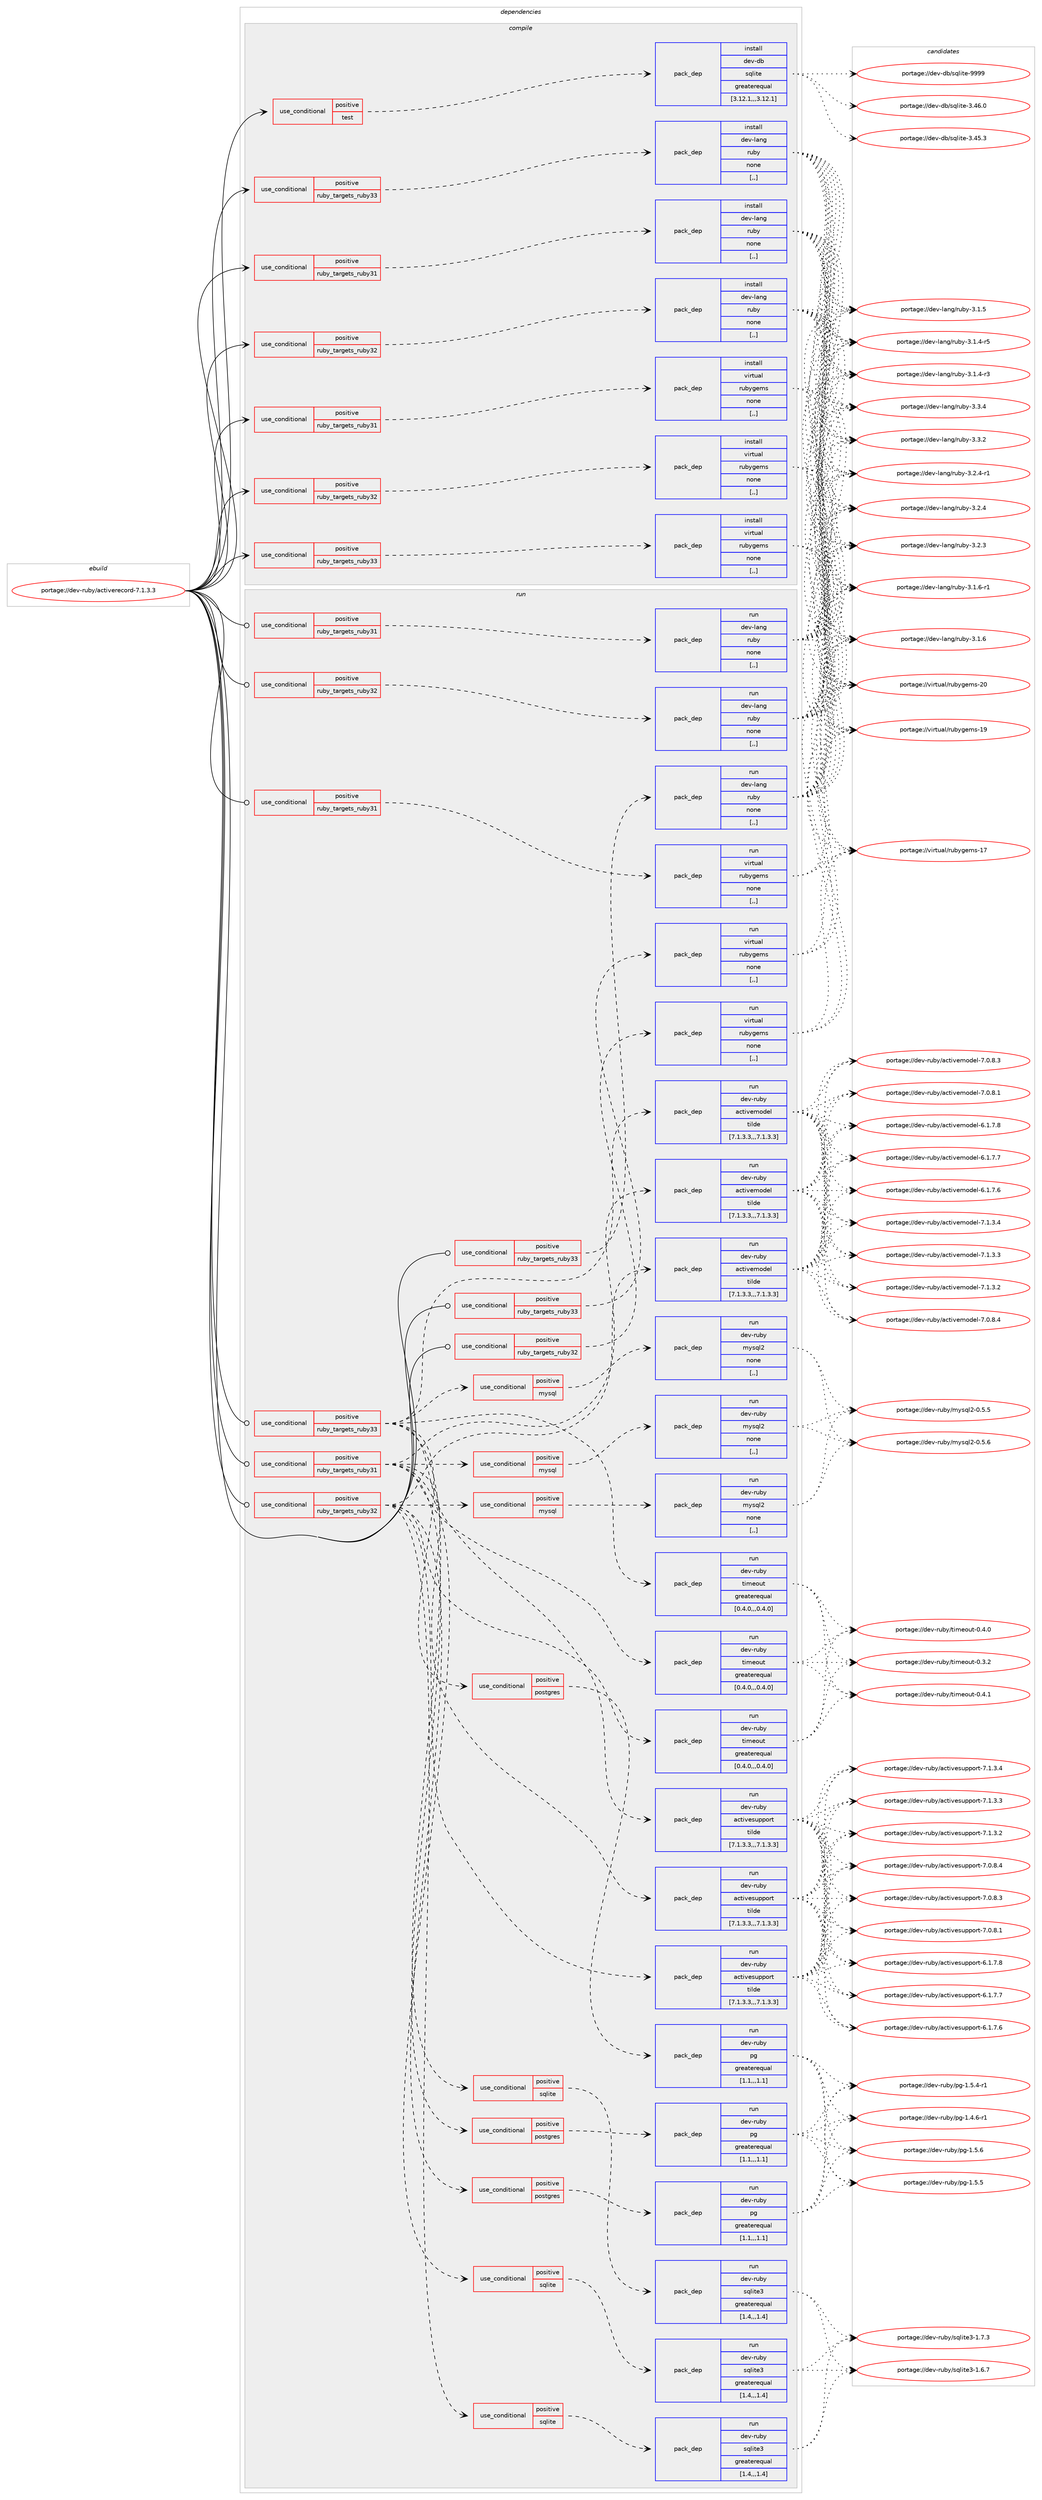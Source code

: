 digraph prolog {

# *************
# Graph options
# *************

newrank=true;
concentrate=true;
compound=true;
graph [rankdir=LR,fontname=Helvetica,fontsize=10,ranksep=1.5];#, ranksep=2.5, nodesep=0.2];
edge  [arrowhead=vee];
node  [fontname=Helvetica,fontsize=10];

# **********
# The ebuild
# **********

subgraph cluster_leftcol {
color=gray;
label=<<i>ebuild</i>>;
id [label="portage://dev-ruby/activerecord-7.1.3.3", color=red, width=4, href="../dev-ruby/activerecord-7.1.3.3.svg"];
}

# ****************
# The dependencies
# ****************

subgraph cluster_midcol {
color=gray;
label=<<i>dependencies</i>>;
subgraph cluster_compile {
fillcolor="#eeeeee";
style=filled;
label=<<i>compile</i>>;
subgraph cond43580 {
dependency174463 [label=<<TABLE BORDER="0" CELLBORDER="1" CELLSPACING="0" CELLPADDING="4"><TR><TD ROWSPAN="3" CELLPADDING="10">use_conditional</TD></TR><TR><TD>positive</TD></TR><TR><TD>ruby_targets_ruby31</TD></TR></TABLE>>, shape=none, color=red];
subgraph pack129602 {
dependency174464 [label=<<TABLE BORDER="0" CELLBORDER="1" CELLSPACING="0" CELLPADDING="4" WIDTH="220"><TR><TD ROWSPAN="6" CELLPADDING="30">pack_dep</TD></TR><TR><TD WIDTH="110">install</TD></TR><TR><TD>dev-lang</TD></TR><TR><TD>ruby</TD></TR><TR><TD>none</TD></TR><TR><TD>[,,]</TD></TR></TABLE>>, shape=none, color=blue];
}
dependency174463:e -> dependency174464:w [weight=20,style="dashed",arrowhead="vee"];
}
id:e -> dependency174463:w [weight=20,style="solid",arrowhead="vee"];
subgraph cond43581 {
dependency174465 [label=<<TABLE BORDER="0" CELLBORDER="1" CELLSPACING="0" CELLPADDING="4"><TR><TD ROWSPAN="3" CELLPADDING="10">use_conditional</TD></TR><TR><TD>positive</TD></TR><TR><TD>ruby_targets_ruby31</TD></TR></TABLE>>, shape=none, color=red];
subgraph pack129603 {
dependency174466 [label=<<TABLE BORDER="0" CELLBORDER="1" CELLSPACING="0" CELLPADDING="4" WIDTH="220"><TR><TD ROWSPAN="6" CELLPADDING="30">pack_dep</TD></TR><TR><TD WIDTH="110">install</TD></TR><TR><TD>virtual</TD></TR><TR><TD>rubygems</TD></TR><TR><TD>none</TD></TR><TR><TD>[,,]</TD></TR></TABLE>>, shape=none, color=blue];
}
dependency174465:e -> dependency174466:w [weight=20,style="dashed",arrowhead="vee"];
}
id:e -> dependency174465:w [weight=20,style="solid",arrowhead="vee"];
subgraph cond43582 {
dependency174467 [label=<<TABLE BORDER="0" CELLBORDER="1" CELLSPACING="0" CELLPADDING="4"><TR><TD ROWSPAN="3" CELLPADDING="10">use_conditional</TD></TR><TR><TD>positive</TD></TR><TR><TD>ruby_targets_ruby32</TD></TR></TABLE>>, shape=none, color=red];
subgraph pack129604 {
dependency174468 [label=<<TABLE BORDER="0" CELLBORDER="1" CELLSPACING="0" CELLPADDING="4" WIDTH="220"><TR><TD ROWSPAN="6" CELLPADDING="30">pack_dep</TD></TR><TR><TD WIDTH="110">install</TD></TR><TR><TD>dev-lang</TD></TR><TR><TD>ruby</TD></TR><TR><TD>none</TD></TR><TR><TD>[,,]</TD></TR></TABLE>>, shape=none, color=blue];
}
dependency174467:e -> dependency174468:w [weight=20,style="dashed",arrowhead="vee"];
}
id:e -> dependency174467:w [weight=20,style="solid",arrowhead="vee"];
subgraph cond43583 {
dependency174469 [label=<<TABLE BORDER="0" CELLBORDER="1" CELLSPACING="0" CELLPADDING="4"><TR><TD ROWSPAN="3" CELLPADDING="10">use_conditional</TD></TR><TR><TD>positive</TD></TR><TR><TD>ruby_targets_ruby32</TD></TR></TABLE>>, shape=none, color=red];
subgraph pack129605 {
dependency174470 [label=<<TABLE BORDER="0" CELLBORDER="1" CELLSPACING="0" CELLPADDING="4" WIDTH="220"><TR><TD ROWSPAN="6" CELLPADDING="30">pack_dep</TD></TR><TR><TD WIDTH="110">install</TD></TR><TR><TD>virtual</TD></TR><TR><TD>rubygems</TD></TR><TR><TD>none</TD></TR><TR><TD>[,,]</TD></TR></TABLE>>, shape=none, color=blue];
}
dependency174469:e -> dependency174470:w [weight=20,style="dashed",arrowhead="vee"];
}
id:e -> dependency174469:w [weight=20,style="solid",arrowhead="vee"];
subgraph cond43584 {
dependency174471 [label=<<TABLE BORDER="0" CELLBORDER="1" CELLSPACING="0" CELLPADDING="4"><TR><TD ROWSPAN="3" CELLPADDING="10">use_conditional</TD></TR><TR><TD>positive</TD></TR><TR><TD>ruby_targets_ruby33</TD></TR></TABLE>>, shape=none, color=red];
subgraph pack129606 {
dependency174472 [label=<<TABLE BORDER="0" CELLBORDER="1" CELLSPACING="0" CELLPADDING="4" WIDTH="220"><TR><TD ROWSPAN="6" CELLPADDING="30">pack_dep</TD></TR><TR><TD WIDTH="110">install</TD></TR><TR><TD>dev-lang</TD></TR><TR><TD>ruby</TD></TR><TR><TD>none</TD></TR><TR><TD>[,,]</TD></TR></TABLE>>, shape=none, color=blue];
}
dependency174471:e -> dependency174472:w [weight=20,style="dashed",arrowhead="vee"];
}
id:e -> dependency174471:w [weight=20,style="solid",arrowhead="vee"];
subgraph cond43585 {
dependency174473 [label=<<TABLE BORDER="0" CELLBORDER="1" CELLSPACING="0" CELLPADDING="4"><TR><TD ROWSPAN="3" CELLPADDING="10">use_conditional</TD></TR><TR><TD>positive</TD></TR><TR><TD>ruby_targets_ruby33</TD></TR></TABLE>>, shape=none, color=red];
subgraph pack129607 {
dependency174474 [label=<<TABLE BORDER="0" CELLBORDER="1" CELLSPACING="0" CELLPADDING="4" WIDTH="220"><TR><TD ROWSPAN="6" CELLPADDING="30">pack_dep</TD></TR><TR><TD WIDTH="110">install</TD></TR><TR><TD>virtual</TD></TR><TR><TD>rubygems</TD></TR><TR><TD>none</TD></TR><TR><TD>[,,]</TD></TR></TABLE>>, shape=none, color=blue];
}
dependency174473:e -> dependency174474:w [weight=20,style="dashed",arrowhead="vee"];
}
id:e -> dependency174473:w [weight=20,style="solid",arrowhead="vee"];
subgraph cond43586 {
dependency174475 [label=<<TABLE BORDER="0" CELLBORDER="1" CELLSPACING="0" CELLPADDING="4"><TR><TD ROWSPAN="3" CELLPADDING="10">use_conditional</TD></TR><TR><TD>positive</TD></TR><TR><TD>test</TD></TR></TABLE>>, shape=none, color=red];
subgraph pack129608 {
dependency174476 [label=<<TABLE BORDER="0" CELLBORDER="1" CELLSPACING="0" CELLPADDING="4" WIDTH="220"><TR><TD ROWSPAN="6" CELLPADDING="30">pack_dep</TD></TR><TR><TD WIDTH="110">install</TD></TR><TR><TD>dev-db</TD></TR><TR><TD>sqlite</TD></TR><TR><TD>greaterequal</TD></TR><TR><TD>[3.12.1,,,3.12.1]</TD></TR></TABLE>>, shape=none, color=blue];
}
dependency174475:e -> dependency174476:w [weight=20,style="dashed",arrowhead="vee"];
}
id:e -> dependency174475:w [weight=20,style="solid",arrowhead="vee"];
}
subgraph cluster_compileandrun {
fillcolor="#eeeeee";
style=filled;
label=<<i>compile and run</i>>;
}
subgraph cluster_run {
fillcolor="#eeeeee";
style=filled;
label=<<i>run</i>>;
subgraph cond43587 {
dependency174477 [label=<<TABLE BORDER="0" CELLBORDER="1" CELLSPACING="0" CELLPADDING="4"><TR><TD ROWSPAN="3" CELLPADDING="10">use_conditional</TD></TR><TR><TD>positive</TD></TR><TR><TD>ruby_targets_ruby31</TD></TR></TABLE>>, shape=none, color=red];
subgraph pack129609 {
dependency174478 [label=<<TABLE BORDER="0" CELLBORDER="1" CELLSPACING="0" CELLPADDING="4" WIDTH="220"><TR><TD ROWSPAN="6" CELLPADDING="30">pack_dep</TD></TR><TR><TD WIDTH="110">run</TD></TR><TR><TD>dev-lang</TD></TR><TR><TD>ruby</TD></TR><TR><TD>none</TD></TR><TR><TD>[,,]</TD></TR></TABLE>>, shape=none, color=blue];
}
dependency174477:e -> dependency174478:w [weight=20,style="dashed",arrowhead="vee"];
}
id:e -> dependency174477:w [weight=20,style="solid",arrowhead="odot"];
subgraph cond43588 {
dependency174479 [label=<<TABLE BORDER="0" CELLBORDER="1" CELLSPACING="0" CELLPADDING="4"><TR><TD ROWSPAN="3" CELLPADDING="10">use_conditional</TD></TR><TR><TD>positive</TD></TR><TR><TD>ruby_targets_ruby31</TD></TR></TABLE>>, shape=none, color=red];
subgraph pack129610 {
dependency174480 [label=<<TABLE BORDER="0" CELLBORDER="1" CELLSPACING="0" CELLPADDING="4" WIDTH="220"><TR><TD ROWSPAN="6" CELLPADDING="30">pack_dep</TD></TR><TR><TD WIDTH="110">run</TD></TR><TR><TD>dev-ruby</TD></TR><TR><TD>activesupport</TD></TR><TR><TD>tilde</TD></TR><TR><TD>[7.1.3.3,,,7.1.3.3]</TD></TR></TABLE>>, shape=none, color=blue];
}
dependency174479:e -> dependency174480:w [weight=20,style="dashed",arrowhead="vee"];
subgraph pack129611 {
dependency174481 [label=<<TABLE BORDER="0" CELLBORDER="1" CELLSPACING="0" CELLPADDING="4" WIDTH="220"><TR><TD ROWSPAN="6" CELLPADDING="30">pack_dep</TD></TR><TR><TD WIDTH="110">run</TD></TR><TR><TD>dev-ruby</TD></TR><TR><TD>activemodel</TD></TR><TR><TD>tilde</TD></TR><TR><TD>[7.1.3.3,,,7.1.3.3]</TD></TR></TABLE>>, shape=none, color=blue];
}
dependency174479:e -> dependency174481:w [weight=20,style="dashed",arrowhead="vee"];
subgraph pack129612 {
dependency174482 [label=<<TABLE BORDER="0" CELLBORDER="1" CELLSPACING="0" CELLPADDING="4" WIDTH="220"><TR><TD ROWSPAN="6" CELLPADDING="30">pack_dep</TD></TR><TR><TD WIDTH="110">run</TD></TR><TR><TD>dev-ruby</TD></TR><TR><TD>timeout</TD></TR><TR><TD>greaterequal</TD></TR><TR><TD>[0.4.0,,,0.4.0]</TD></TR></TABLE>>, shape=none, color=blue];
}
dependency174479:e -> dependency174482:w [weight=20,style="dashed",arrowhead="vee"];
subgraph cond43589 {
dependency174483 [label=<<TABLE BORDER="0" CELLBORDER="1" CELLSPACING="0" CELLPADDING="4"><TR><TD ROWSPAN="3" CELLPADDING="10">use_conditional</TD></TR><TR><TD>positive</TD></TR><TR><TD>sqlite</TD></TR></TABLE>>, shape=none, color=red];
subgraph pack129613 {
dependency174484 [label=<<TABLE BORDER="0" CELLBORDER="1" CELLSPACING="0" CELLPADDING="4" WIDTH="220"><TR><TD ROWSPAN="6" CELLPADDING="30">pack_dep</TD></TR><TR><TD WIDTH="110">run</TD></TR><TR><TD>dev-ruby</TD></TR><TR><TD>sqlite3</TD></TR><TR><TD>greaterequal</TD></TR><TR><TD>[1.4,,,1.4]</TD></TR></TABLE>>, shape=none, color=blue];
}
dependency174483:e -> dependency174484:w [weight=20,style="dashed",arrowhead="vee"];
}
dependency174479:e -> dependency174483:w [weight=20,style="dashed",arrowhead="vee"];
subgraph cond43590 {
dependency174485 [label=<<TABLE BORDER="0" CELLBORDER="1" CELLSPACING="0" CELLPADDING="4"><TR><TD ROWSPAN="3" CELLPADDING="10">use_conditional</TD></TR><TR><TD>positive</TD></TR><TR><TD>mysql</TD></TR></TABLE>>, shape=none, color=red];
subgraph pack129614 {
dependency174486 [label=<<TABLE BORDER="0" CELLBORDER="1" CELLSPACING="0" CELLPADDING="4" WIDTH="220"><TR><TD ROWSPAN="6" CELLPADDING="30">pack_dep</TD></TR><TR><TD WIDTH="110">run</TD></TR><TR><TD>dev-ruby</TD></TR><TR><TD>mysql2</TD></TR><TR><TD>none</TD></TR><TR><TD>[,,]</TD></TR></TABLE>>, shape=none, color=blue];
}
dependency174485:e -> dependency174486:w [weight=20,style="dashed",arrowhead="vee"];
}
dependency174479:e -> dependency174485:w [weight=20,style="dashed",arrowhead="vee"];
subgraph cond43591 {
dependency174487 [label=<<TABLE BORDER="0" CELLBORDER="1" CELLSPACING="0" CELLPADDING="4"><TR><TD ROWSPAN="3" CELLPADDING="10">use_conditional</TD></TR><TR><TD>positive</TD></TR><TR><TD>postgres</TD></TR></TABLE>>, shape=none, color=red];
subgraph pack129615 {
dependency174488 [label=<<TABLE BORDER="0" CELLBORDER="1" CELLSPACING="0" CELLPADDING="4" WIDTH="220"><TR><TD ROWSPAN="6" CELLPADDING="30">pack_dep</TD></TR><TR><TD WIDTH="110">run</TD></TR><TR><TD>dev-ruby</TD></TR><TR><TD>pg</TD></TR><TR><TD>greaterequal</TD></TR><TR><TD>[1.1,,,1.1]</TD></TR></TABLE>>, shape=none, color=blue];
}
dependency174487:e -> dependency174488:w [weight=20,style="dashed",arrowhead="vee"];
}
dependency174479:e -> dependency174487:w [weight=20,style="dashed",arrowhead="vee"];
}
id:e -> dependency174479:w [weight=20,style="solid",arrowhead="odot"];
subgraph cond43592 {
dependency174489 [label=<<TABLE BORDER="0" CELLBORDER="1" CELLSPACING="0" CELLPADDING="4"><TR><TD ROWSPAN="3" CELLPADDING="10">use_conditional</TD></TR><TR><TD>positive</TD></TR><TR><TD>ruby_targets_ruby31</TD></TR></TABLE>>, shape=none, color=red];
subgraph pack129616 {
dependency174490 [label=<<TABLE BORDER="0" CELLBORDER="1" CELLSPACING="0" CELLPADDING="4" WIDTH="220"><TR><TD ROWSPAN="6" CELLPADDING="30">pack_dep</TD></TR><TR><TD WIDTH="110">run</TD></TR><TR><TD>virtual</TD></TR><TR><TD>rubygems</TD></TR><TR><TD>none</TD></TR><TR><TD>[,,]</TD></TR></TABLE>>, shape=none, color=blue];
}
dependency174489:e -> dependency174490:w [weight=20,style="dashed",arrowhead="vee"];
}
id:e -> dependency174489:w [weight=20,style="solid",arrowhead="odot"];
subgraph cond43593 {
dependency174491 [label=<<TABLE BORDER="0" CELLBORDER="1" CELLSPACING="0" CELLPADDING="4"><TR><TD ROWSPAN="3" CELLPADDING="10">use_conditional</TD></TR><TR><TD>positive</TD></TR><TR><TD>ruby_targets_ruby32</TD></TR></TABLE>>, shape=none, color=red];
subgraph pack129617 {
dependency174492 [label=<<TABLE BORDER="0" CELLBORDER="1" CELLSPACING="0" CELLPADDING="4" WIDTH="220"><TR><TD ROWSPAN="6" CELLPADDING="30">pack_dep</TD></TR><TR><TD WIDTH="110">run</TD></TR><TR><TD>dev-lang</TD></TR><TR><TD>ruby</TD></TR><TR><TD>none</TD></TR><TR><TD>[,,]</TD></TR></TABLE>>, shape=none, color=blue];
}
dependency174491:e -> dependency174492:w [weight=20,style="dashed",arrowhead="vee"];
}
id:e -> dependency174491:w [weight=20,style="solid",arrowhead="odot"];
subgraph cond43594 {
dependency174493 [label=<<TABLE BORDER="0" CELLBORDER="1" CELLSPACING="0" CELLPADDING="4"><TR><TD ROWSPAN="3" CELLPADDING="10">use_conditional</TD></TR><TR><TD>positive</TD></TR><TR><TD>ruby_targets_ruby32</TD></TR></TABLE>>, shape=none, color=red];
subgraph pack129618 {
dependency174494 [label=<<TABLE BORDER="0" CELLBORDER="1" CELLSPACING="0" CELLPADDING="4" WIDTH="220"><TR><TD ROWSPAN="6" CELLPADDING="30">pack_dep</TD></TR><TR><TD WIDTH="110">run</TD></TR><TR><TD>dev-ruby</TD></TR><TR><TD>activesupport</TD></TR><TR><TD>tilde</TD></TR><TR><TD>[7.1.3.3,,,7.1.3.3]</TD></TR></TABLE>>, shape=none, color=blue];
}
dependency174493:e -> dependency174494:w [weight=20,style="dashed",arrowhead="vee"];
subgraph pack129619 {
dependency174495 [label=<<TABLE BORDER="0" CELLBORDER="1" CELLSPACING="0" CELLPADDING="4" WIDTH="220"><TR><TD ROWSPAN="6" CELLPADDING="30">pack_dep</TD></TR><TR><TD WIDTH="110">run</TD></TR><TR><TD>dev-ruby</TD></TR><TR><TD>activemodel</TD></TR><TR><TD>tilde</TD></TR><TR><TD>[7.1.3.3,,,7.1.3.3]</TD></TR></TABLE>>, shape=none, color=blue];
}
dependency174493:e -> dependency174495:w [weight=20,style="dashed",arrowhead="vee"];
subgraph pack129620 {
dependency174496 [label=<<TABLE BORDER="0" CELLBORDER="1" CELLSPACING="0" CELLPADDING="4" WIDTH="220"><TR><TD ROWSPAN="6" CELLPADDING="30">pack_dep</TD></TR><TR><TD WIDTH="110">run</TD></TR><TR><TD>dev-ruby</TD></TR><TR><TD>timeout</TD></TR><TR><TD>greaterequal</TD></TR><TR><TD>[0.4.0,,,0.4.0]</TD></TR></TABLE>>, shape=none, color=blue];
}
dependency174493:e -> dependency174496:w [weight=20,style="dashed",arrowhead="vee"];
subgraph cond43595 {
dependency174497 [label=<<TABLE BORDER="0" CELLBORDER="1" CELLSPACING="0" CELLPADDING="4"><TR><TD ROWSPAN="3" CELLPADDING="10">use_conditional</TD></TR><TR><TD>positive</TD></TR><TR><TD>sqlite</TD></TR></TABLE>>, shape=none, color=red];
subgraph pack129621 {
dependency174498 [label=<<TABLE BORDER="0" CELLBORDER="1" CELLSPACING="0" CELLPADDING="4" WIDTH="220"><TR><TD ROWSPAN="6" CELLPADDING="30">pack_dep</TD></TR><TR><TD WIDTH="110">run</TD></TR><TR><TD>dev-ruby</TD></TR><TR><TD>sqlite3</TD></TR><TR><TD>greaterequal</TD></TR><TR><TD>[1.4,,,1.4]</TD></TR></TABLE>>, shape=none, color=blue];
}
dependency174497:e -> dependency174498:w [weight=20,style="dashed",arrowhead="vee"];
}
dependency174493:e -> dependency174497:w [weight=20,style="dashed",arrowhead="vee"];
subgraph cond43596 {
dependency174499 [label=<<TABLE BORDER="0" CELLBORDER="1" CELLSPACING="0" CELLPADDING="4"><TR><TD ROWSPAN="3" CELLPADDING="10">use_conditional</TD></TR><TR><TD>positive</TD></TR><TR><TD>mysql</TD></TR></TABLE>>, shape=none, color=red];
subgraph pack129622 {
dependency174500 [label=<<TABLE BORDER="0" CELLBORDER="1" CELLSPACING="0" CELLPADDING="4" WIDTH="220"><TR><TD ROWSPAN="6" CELLPADDING="30">pack_dep</TD></TR><TR><TD WIDTH="110">run</TD></TR><TR><TD>dev-ruby</TD></TR><TR><TD>mysql2</TD></TR><TR><TD>none</TD></TR><TR><TD>[,,]</TD></TR></TABLE>>, shape=none, color=blue];
}
dependency174499:e -> dependency174500:w [weight=20,style="dashed",arrowhead="vee"];
}
dependency174493:e -> dependency174499:w [weight=20,style="dashed",arrowhead="vee"];
subgraph cond43597 {
dependency174501 [label=<<TABLE BORDER="0" CELLBORDER="1" CELLSPACING="0" CELLPADDING="4"><TR><TD ROWSPAN="3" CELLPADDING="10">use_conditional</TD></TR><TR><TD>positive</TD></TR><TR><TD>postgres</TD></TR></TABLE>>, shape=none, color=red];
subgraph pack129623 {
dependency174502 [label=<<TABLE BORDER="0" CELLBORDER="1" CELLSPACING="0" CELLPADDING="4" WIDTH="220"><TR><TD ROWSPAN="6" CELLPADDING="30">pack_dep</TD></TR><TR><TD WIDTH="110">run</TD></TR><TR><TD>dev-ruby</TD></TR><TR><TD>pg</TD></TR><TR><TD>greaterequal</TD></TR><TR><TD>[1.1,,,1.1]</TD></TR></TABLE>>, shape=none, color=blue];
}
dependency174501:e -> dependency174502:w [weight=20,style="dashed",arrowhead="vee"];
}
dependency174493:e -> dependency174501:w [weight=20,style="dashed",arrowhead="vee"];
}
id:e -> dependency174493:w [weight=20,style="solid",arrowhead="odot"];
subgraph cond43598 {
dependency174503 [label=<<TABLE BORDER="0" CELLBORDER="1" CELLSPACING="0" CELLPADDING="4"><TR><TD ROWSPAN="3" CELLPADDING="10">use_conditional</TD></TR><TR><TD>positive</TD></TR><TR><TD>ruby_targets_ruby32</TD></TR></TABLE>>, shape=none, color=red];
subgraph pack129624 {
dependency174504 [label=<<TABLE BORDER="0" CELLBORDER="1" CELLSPACING="0" CELLPADDING="4" WIDTH="220"><TR><TD ROWSPAN="6" CELLPADDING="30">pack_dep</TD></TR><TR><TD WIDTH="110">run</TD></TR><TR><TD>virtual</TD></TR><TR><TD>rubygems</TD></TR><TR><TD>none</TD></TR><TR><TD>[,,]</TD></TR></TABLE>>, shape=none, color=blue];
}
dependency174503:e -> dependency174504:w [weight=20,style="dashed",arrowhead="vee"];
}
id:e -> dependency174503:w [weight=20,style="solid",arrowhead="odot"];
subgraph cond43599 {
dependency174505 [label=<<TABLE BORDER="0" CELLBORDER="1" CELLSPACING="0" CELLPADDING="4"><TR><TD ROWSPAN="3" CELLPADDING="10">use_conditional</TD></TR><TR><TD>positive</TD></TR><TR><TD>ruby_targets_ruby33</TD></TR></TABLE>>, shape=none, color=red];
subgraph pack129625 {
dependency174506 [label=<<TABLE BORDER="0" CELLBORDER="1" CELLSPACING="0" CELLPADDING="4" WIDTH="220"><TR><TD ROWSPAN="6" CELLPADDING="30">pack_dep</TD></TR><TR><TD WIDTH="110">run</TD></TR><TR><TD>dev-lang</TD></TR><TR><TD>ruby</TD></TR><TR><TD>none</TD></TR><TR><TD>[,,]</TD></TR></TABLE>>, shape=none, color=blue];
}
dependency174505:e -> dependency174506:w [weight=20,style="dashed",arrowhead="vee"];
}
id:e -> dependency174505:w [weight=20,style="solid",arrowhead="odot"];
subgraph cond43600 {
dependency174507 [label=<<TABLE BORDER="0" CELLBORDER="1" CELLSPACING="0" CELLPADDING="4"><TR><TD ROWSPAN="3" CELLPADDING="10">use_conditional</TD></TR><TR><TD>positive</TD></TR><TR><TD>ruby_targets_ruby33</TD></TR></TABLE>>, shape=none, color=red];
subgraph pack129626 {
dependency174508 [label=<<TABLE BORDER="0" CELLBORDER="1" CELLSPACING="0" CELLPADDING="4" WIDTH="220"><TR><TD ROWSPAN="6" CELLPADDING="30">pack_dep</TD></TR><TR><TD WIDTH="110">run</TD></TR><TR><TD>dev-ruby</TD></TR><TR><TD>activesupport</TD></TR><TR><TD>tilde</TD></TR><TR><TD>[7.1.3.3,,,7.1.3.3]</TD></TR></TABLE>>, shape=none, color=blue];
}
dependency174507:e -> dependency174508:w [weight=20,style="dashed",arrowhead="vee"];
subgraph pack129627 {
dependency174509 [label=<<TABLE BORDER="0" CELLBORDER="1" CELLSPACING="0" CELLPADDING="4" WIDTH="220"><TR><TD ROWSPAN="6" CELLPADDING="30">pack_dep</TD></TR><TR><TD WIDTH="110">run</TD></TR><TR><TD>dev-ruby</TD></TR><TR><TD>activemodel</TD></TR><TR><TD>tilde</TD></TR><TR><TD>[7.1.3.3,,,7.1.3.3]</TD></TR></TABLE>>, shape=none, color=blue];
}
dependency174507:e -> dependency174509:w [weight=20,style="dashed",arrowhead="vee"];
subgraph pack129628 {
dependency174510 [label=<<TABLE BORDER="0" CELLBORDER="1" CELLSPACING="0" CELLPADDING="4" WIDTH="220"><TR><TD ROWSPAN="6" CELLPADDING="30">pack_dep</TD></TR><TR><TD WIDTH="110">run</TD></TR><TR><TD>dev-ruby</TD></TR><TR><TD>timeout</TD></TR><TR><TD>greaterequal</TD></TR><TR><TD>[0.4.0,,,0.4.0]</TD></TR></TABLE>>, shape=none, color=blue];
}
dependency174507:e -> dependency174510:w [weight=20,style="dashed",arrowhead="vee"];
subgraph cond43601 {
dependency174511 [label=<<TABLE BORDER="0" CELLBORDER="1" CELLSPACING="0" CELLPADDING="4"><TR><TD ROWSPAN="3" CELLPADDING="10">use_conditional</TD></TR><TR><TD>positive</TD></TR><TR><TD>sqlite</TD></TR></TABLE>>, shape=none, color=red];
subgraph pack129629 {
dependency174512 [label=<<TABLE BORDER="0" CELLBORDER="1" CELLSPACING="0" CELLPADDING="4" WIDTH="220"><TR><TD ROWSPAN="6" CELLPADDING="30">pack_dep</TD></TR><TR><TD WIDTH="110">run</TD></TR><TR><TD>dev-ruby</TD></TR><TR><TD>sqlite3</TD></TR><TR><TD>greaterequal</TD></TR><TR><TD>[1.4,,,1.4]</TD></TR></TABLE>>, shape=none, color=blue];
}
dependency174511:e -> dependency174512:w [weight=20,style="dashed",arrowhead="vee"];
}
dependency174507:e -> dependency174511:w [weight=20,style="dashed",arrowhead="vee"];
subgraph cond43602 {
dependency174513 [label=<<TABLE BORDER="0" CELLBORDER="1" CELLSPACING="0" CELLPADDING="4"><TR><TD ROWSPAN="3" CELLPADDING="10">use_conditional</TD></TR><TR><TD>positive</TD></TR><TR><TD>mysql</TD></TR></TABLE>>, shape=none, color=red];
subgraph pack129630 {
dependency174514 [label=<<TABLE BORDER="0" CELLBORDER="1" CELLSPACING="0" CELLPADDING="4" WIDTH="220"><TR><TD ROWSPAN="6" CELLPADDING="30">pack_dep</TD></TR><TR><TD WIDTH="110">run</TD></TR><TR><TD>dev-ruby</TD></TR><TR><TD>mysql2</TD></TR><TR><TD>none</TD></TR><TR><TD>[,,]</TD></TR></TABLE>>, shape=none, color=blue];
}
dependency174513:e -> dependency174514:w [weight=20,style="dashed",arrowhead="vee"];
}
dependency174507:e -> dependency174513:w [weight=20,style="dashed",arrowhead="vee"];
subgraph cond43603 {
dependency174515 [label=<<TABLE BORDER="0" CELLBORDER="1" CELLSPACING="0" CELLPADDING="4"><TR><TD ROWSPAN="3" CELLPADDING="10">use_conditional</TD></TR><TR><TD>positive</TD></TR><TR><TD>postgres</TD></TR></TABLE>>, shape=none, color=red];
subgraph pack129631 {
dependency174516 [label=<<TABLE BORDER="0" CELLBORDER="1" CELLSPACING="0" CELLPADDING="4" WIDTH="220"><TR><TD ROWSPAN="6" CELLPADDING="30">pack_dep</TD></TR><TR><TD WIDTH="110">run</TD></TR><TR><TD>dev-ruby</TD></TR><TR><TD>pg</TD></TR><TR><TD>greaterequal</TD></TR><TR><TD>[1.1,,,1.1]</TD></TR></TABLE>>, shape=none, color=blue];
}
dependency174515:e -> dependency174516:w [weight=20,style="dashed",arrowhead="vee"];
}
dependency174507:e -> dependency174515:w [weight=20,style="dashed",arrowhead="vee"];
}
id:e -> dependency174507:w [weight=20,style="solid",arrowhead="odot"];
subgraph cond43604 {
dependency174517 [label=<<TABLE BORDER="0" CELLBORDER="1" CELLSPACING="0" CELLPADDING="4"><TR><TD ROWSPAN="3" CELLPADDING="10">use_conditional</TD></TR><TR><TD>positive</TD></TR><TR><TD>ruby_targets_ruby33</TD></TR></TABLE>>, shape=none, color=red];
subgraph pack129632 {
dependency174518 [label=<<TABLE BORDER="0" CELLBORDER="1" CELLSPACING="0" CELLPADDING="4" WIDTH="220"><TR><TD ROWSPAN="6" CELLPADDING="30">pack_dep</TD></TR><TR><TD WIDTH="110">run</TD></TR><TR><TD>virtual</TD></TR><TR><TD>rubygems</TD></TR><TR><TD>none</TD></TR><TR><TD>[,,]</TD></TR></TABLE>>, shape=none, color=blue];
}
dependency174517:e -> dependency174518:w [weight=20,style="dashed",arrowhead="vee"];
}
id:e -> dependency174517:w [weight=20,style="solid",arrowhead="odot"];
}
}

# **************
# The candidates
# **************

subgraph cluster_choices {
rank=same;
color=gray;
label=<<i>candidates</i>>;

subgraph choice129602 {
color=black;
nodesep=1;
choice10010111845108971101034711411798121455146514652 [label="portage://dev-lang/ruby-3.3.4", color=red, width=4,href="../dev-lang/ruby-3.3.4.svg"];
choice10010111845108971101034711411798121455146514650 [label="portage://dev-lang/ruby-3.3.2", color=red, width=4,href="../dev-lang/ruby-3.3.2.svg"];
choice100101118451089711010347114117981214551465046524511449 [label="portage://dev-lang/ruby-3.2.4-r1", color=red, width=4,href="../dev-lang/ruby-3.2.4-r1.svg"];
choice10010111845108971101034711411798121455146504652 [label="portage://dev-lang/ruby-3.2.4", color=red, width=4,href="../dev-lang/ruby-3.2.4.svg"];
choice10010111845108971101034711411798121455146504651 [label="portage://dev-lang/ruby-3.2.3", color=red, width=4,href="../dev-lang/ruby-3.2.3.svg"];
choice100101118451089711010347114117981214551464946544511449 [label="portage://dev-lang/ruby-3.1.6-r1", color=red, width=4,href="../dev-lang/ruby-3.1.6-r1.svg"];
choice10010111845108971101034711411798121455146494654 [label="portage://dev-lang/ruby-3.1.6", color=red, width=4,href="../dev-lang/ruby-3.1.6.svg"];
choice10010111845108971101034711411798121455146494653 [label="portage://dev-lang/ruby-3.1.5", color=red, width=4,href="../dev-lang/ruby-3.1.5.svg"];
choice100101118451089711010347114117981214551464946524511453 [label="portage://dev-lang/ruby-3.1.4-r5", color=red, width=4,href="../dev-lang/ruby-3.1.4-r5.svg"];
choice100101118451089711010347114117981214551464946524511451 [label="portage://dev-lang/ruby-3.1.4-r3", color=red, width=4,href="../dev-lang/ruby-3.1.4-r3.svg"];
dependency174464:e -> choice10010111845108971101034711411798121455146514652:w [style=dotted,weight="100"];
dependency174464:e -> choice10010111845108971101034711411798121455146514650:w [style=dotted,weight="100"];
dependency174464:e -> choice100101118451089711010347114117981214551465046524511449:w [style=dotted,weight="100"];
dependency174464:e -> choice10010111845108971101034711411798121455146504652:w [style=dotted,weight="100"];
dependency174464:e -> choice10010111845108971101034711411798121455146504651:w [style=dotted,weight="100"];
dependency174464:e -> choice100101118451089711010347114117981214551464946544511449:w [style=dotted,weight="100"];
dependency174464:e -> choice10010111845108971101034711411798121455146494654:w [style=dotted,weight="100"];
dependency174464:e -> choice10010111845108971101034711411798121455146494653:w [style=dotted,weight="100"];
dependency174464:e -> choice100101118451089711010347114117981214551464946524511453:w [style=dotted,weight="100"];
dependency174464:e -> choice100101118451089711010347114117981214551464946524511451:w [style=dotted,weight="100"];
}
subgraph choice129603 {
color=black;
nodesep=1;
choice118105114116117971084711411798121103101109115455048 [label="portage://virtual/rubygems-20", color=red, width=4,href="../virtual/rubygems-20.svg"];
choice118105114116117971084711411798121103101109115454957 [label="portage://virtual/rubygems-19", color=red, width=4,href="../virtual/rubygems-19.svg"];
choice118105114116117971084711411798121103101109115454955 [label="portage://virtual/rubygems-17", color=red, width=4,href="../virtual/rubygems-17.svg"];
dependency174466:e -> choice118105114116117971084711411798121103101109115455048:w [style=dotted,weight="100"];
dependency174466:e -> choice118105114116117971084711411798121103101109115454957:w [style=dotted,weight="100"];
dependency174466:e -> choice118105114116117971084711411798121103101109115454955:w [style=dotted,weight="100"];
}
subgraph choice129604 {
color=black;
nodesep=1;
choice10010111845108971101034711411798121455146514652 [label="portage://dev-lang/ruby-3.3.4", color=red, width=4,href="../dev-lang/ruby-3.3.4.svg"];
choice10010111845108971101034711411798121455146514650 [label="portage://dev-lang/ruby-3.3.2", color=red, width=4,href="../dev-lang/ruby-3.3.2.svg"];
choice100101118451089711010347114117981214551465046524511449 [label="portage://dev-lang/ruby-3.2.4-r1", color=red, width=4,href="../dev-lang/ruby-3.2.4-r1.svg"];
choice10010111845108971101034711411798121455146504652 [label="portage://dev-lang/ruby-3.2.4", color=red, width=4,href="../dev-lang/ruby-3.2.4.svg"];
choice10010111845108971101034711411798121455146504651 [label="portage://dev-lang/ruby-3.2.3", color=red, width=4,href="../dev-lang/ruby-3.2.3.svg"];
choice100101118451089711010347114117981214551464946544511449 [label="portage://dev-lang/ruby-3.1.6-r1", color=red, width=4,href="../dev-lang/ruby-3.1.6-r1.svg"];
choice10010111845108971101034711411798121455146494654 [label="portage://dev-lang/ruby-3.1.6", color=red, width=4,href="../dev-lang/ruby-3.1.6.svg"];
choice10010111845108971101034711411798121455146494653 [label="portage://dev-lang/ruby-3.1.5", color=red, width=4,href="../dev-lang/ruby-3.1.5.svg"];
choice100101118451089711010347114117981214551464946524511453 [label="portage://dev-lang/ruby-3.1.4-r5", color=red, width=4,href="../dev-lang/ruby-3.1.4-r5.svg"];
choice100101118451089711010347114117981214551464946524511451 [label="portage://dev-lang/ruby-3.1.4-r3", color=red, width=4,href="../dev-lang/ruby-3.1.4-r3.svg"];
dependency174468:e -> choice10010111845108971101034711411798121455146514652:w [style=dotted,weight="100"];
dependency174468:e -> choice10010111845108971101034711411798121455146514650:w [style=dotted,weight="100"];
dependency174468:e -> choice100101118451089711010347114117981214551465046524511449:w [style=dotted,weight="100"];
dependency174468:e -> choice10010111845108971101034711411798121455146504652:w [style=dotted,weight="100"];
dependency174468:e -> choice10010111845108971101034711411798121455146504651:w [style=dotted,weight="100"];
dependency174468:e -> choice100101118451089711010347114117981214551464946544511449:w [style=dotted,weight="100"];
dependency174468:e -> choice10010111845108971101034711411798121455146494654:w [style=dotted,weight="100"];
dependency174468:e -> choice10010111845108971101034711411798121455146494653:w [style=dotted,weight="100"];
dependency174468:e -> choice100101118451089711010347114117981214551464946524511453:w [style=dotted,weight="100"];
dependency174468:e -> choice100101118451089711010347114117981214551464946524511451:w [style=dotted,weight="100"];
}
subgraph choice129605 {
color=black;
nodesep=1;
choice118105114116117971084711411798121103101109115455048 [label="portage://virtual/rubygems-20", color=red, width=4,href="../virtual/rubygems-20.svg"];
choice118105114116117971084711411798121103101109115454957 [label="portage://virtual/rubygems-19", color=red, width=4,href="../virtual/rubygems-19.svg"];
choice118105114116117971084711411798121103101109115454955 [label="portage://virtual/rubygems-17", color=red, width=4,href="../virtual/rubygems-17.svg"];
dependency174470:e -> choice118105114116117971084711411798121103101109115455048:w [style=dotted,weight="100"];
dependency174470:e -> choice118105114116117971084711411798121103101109115454957:w [style=dotted,weight="100"];
dependency174470:e -> choice118105114116117971084711411798121103101109115454955:w [style=dotted,weight="100"];
}
subgraph choice129606 {
color=black;
nodesep=1;
choice10010111845108971101034711411798121455146514652 [label="portage://dev-lang/ruby-3.3.4", color=red, width=4,href="../dev-lang/ruby-3.3.4.svg"];
choice10010111845108971101034711411798121455146514650 [label="portage://dev-lang/ruby-3.3.2", color=red, width=4,href="../dev-lang/ruby-3.3.2.svg"];
choice100101118451089711010347114117981214551465046524511449 [label="portage://dev-lang/ruby-3.2.4-r1", color=red, width=4,href="../dev-lang/ruby-3.2.4-r1.svg"];
choice10010111845108971101034711411798121455146504652 [label="portage://dev-lang/ruby-3.2.4", color=red, width=4,href="../dev-lang/ruby-3.2.4.svg"];
choice10010111845108971101034711411798121455146504651 [label="portage://dev-lang/ruby-3.2.3", color=red, width=4,href="../dev-lang/ruby-3.2.3.svg"];
choice100101118451089711010347114117981214551464946544511449 [label="portage://dev-lang/ruby-3.1.6-r1", color=red, width=4,href="../dev-lang/ruby-3.1.6-r1.svg"];
choice10010111845108971101034711411798121455146494654 [label="portage://dev-lang/ruby-3.1.6", color=red, width=4,href="../dev-lang/ruby-3.1.6.svg"];
choice10010111845108971101034711411798121455146494653 [label="portage://dev-lang/ruby-3.1.5", color=red, width=4,href="../dev-lang/ruby-3.1.5.svg"];
choice100101118451089711010347114117981214551464946524511453 [label="portage://dev-lang/ruby-3.1.4-r5", color=red, width=4,href="../dev-lang/ruby-3.1.4-r5.svg"];
choice100101118451089711010347114117981214551464946524511451 [label="portage://dev-lang/ruby-3.1.4-r3", color=red, width=4,href="../dev-lang/ruby-3.1.4-r3.svg"];
dependency174472:e -> choice10010111845108971101034711411798121455146514652:w [style=dotted,weight="100"];
dependency174472:e -> choice10010111845108971101034711411798121455146514650:w [style=dotted,weight="100"];
dependency174472:e -> choice100101118451089711010347114117981214551465046524511449:w [style=dotted,weight="100"];
dependency174472:e -> choice10010111845108971101034711411798121455146504652:w [style=dotted,weight="100"];
dependency174472:e -> choice10010111845108971101034711411798121455146504651:w [style=dotted,weight="100"];
dependency174472:e -> choice100101118451089711010347114117981214551464946544511449:w [style=dotted,weight="100"];
dependency174472:e -> choice10010111845108971101034711411798121455146494654:w [style=dotted,weight="100"];
dependency174472:e -> choice10010111845108971101034711411798121455146494653:w [style=dotted,weight="100"];
dependency174472:e -> choice100101118451089711010347114117981214551464946524511453:w [style=dotted,weight="100"];
dependency174472:e -> choice100101118451089711010347114117981214551464946524511451:w [style=dotted,weight="100"];
}
subgraph choice129607 {
color=black;
nodesep=1;
choice118105114116117971084711411798121103101109115455048 [label="portage://virtual/rubygems-20", color=red, width=4,href="../virtual/rubygems-20.svg"];
choice118105114116117971084711411798121103101109115454957 [label="portage://virtual/rubygems-19", color=red, width=4,href="../virtual/rubygems-19.svg"];
choice118105114116117971084711411798121103101109115454955 [label="portage://virtual/rubygems-17", color=red, width=4,href="../virtual/rubygems-17.svg"];
dependency174474:e -> choice118105114116117971084711411798121103101109115455048:w [style=dotted,weight="100"];
dependency174474:e -> choice118105114116117971084711411798121103101109115454957:w [style=dotted,weight="100"];
dependency174474:e -> choice118105114116117971084711411798121103101109115454955:w [style=dotted,weight="100"];
}
subgraph choice129608 {
color=black;
nodesep=1;
choice1001011184510098471151131081051161014557575757 [label="portage://dev-db/sqlite-9999", color=red, width=4,href="../dev-db/sqlite-9999.svg"];
choice10010111845100984711511310810511610145514652544648 [label="portage://dev-db/sqlite-3.46.0", color=red, width=4,href="../dev-db/sqlite-3.46.0.svg"];
choice10010111845100984711511310810511610145514652534651 [label="portage://dev-db/sqlite-3.45.3", color=red, width=4,href="../dev-db/sqlite-3.45.3.svg"];
dependency174476:e -> choice1001011184510098471151131081051161014557575757:w [style=dotted,weight="100"];
dependency174476:e -> choice10010111845100984711511310810511610145514652544648:w [style=dotted,weight="100"];
dependency174476:e -> choice10010111845100984711511310810511610145514652534651:w [style=dotted,weight="100"];
}
subgraph choice129609 {
color=black;
nodesep=1;
choice10010111845108971101034711411798121455146514652 [label="portage://dev-lang/ruby-3.3.4", color=red, width=4,href="../dev-lang/ruby-3.3.4.svg"];
choice10010111845108971101034711411798121455146514650 [label="portage://dev-lang/ruby-3.3.2", color=red, width=4,href="../dev-lang/ruby-3.3.2.svg"];
choice100101118451089711010347114117981214551465046524511449 [label="portage://dev-lang/ruby-3.2.4-r1", color=red, width=4,href="../dev-lang/ruby-3.2.4-r1.svg"];
choice10010111845108971101034711411798121455146504652 [label="portage://dev-lang/ruby-3.2.4", color=red, width=4,href="../dev-lang/ruby-3.2.4.svg"];
choice10010111845108971101034711411798121455146504651 [label="portage://dev-lang/ruby-3.2.3", color=red, width=4,href="../dev-lang/ruby-3.2.3.svg"];
choice100101118451089711010347114117981214551464946544511449 [label="portage://dev-lang/ruby-3.1.6-r1", color=red, width=4,href="../dev-lang/ruby-3.1.6-r1.svg"];
choice10010111845108971101034711411798121455146494654 [label="portage://dev-lang/ruby-3.1.6", color=red, width=4,href="../dev-lang/ruby-3.1.6.svg"];
choice10010111845108971101034711411798121455146494653 [label="portage://dev-lang/ruby-3.1.5", color=red, width=4,href="../dev-lang/ruby-3.1.5.svg"];
choice100101118451089711010347114117981214551464946524511453 [label="portage://dev-lang/ruby-3.1.4-r5", color=red, width=4,href="../dev-lang/ruby-3.1.4-r5.svg"];
choice100101118451089711010347114117981214551464946524511451 [label="portage://dev-lang/ruby-3.1.4-r3", color=red, width=4,href="../dev-lang/ruby-3.1.4-r3.svg"];
dependency174478:e -> choice10010111845108971101034711411798121455146514652:w [style=dotted,weight="100"];
dependency174478:e -> choice10010111845108971101034711411798121455146514650:w [style=dotted,weight="100"];
dependency174478:e -> choice100101118451089711010347114117981214551465046524511449:w [style=dotted,weight="100"];
dependency174478:e -> choice10010111845108971101034711411798121455146504652:w [style=dotted,weight="100"];
dependency174478:e -> choice10010111845108971101034711411798121455146504651:w [style=dotted,weight="100"];
dependency174478:e -> choice100101118451089711010347114117981214551464946544511449:w [style=dotted,weight="100"];
dependency174478:e -> choice10010111845108971101034711411798121455146494654:w [style=dotted,weight="100"];
dependency174478:e -> choice10010111845108971101034711411798121455146494653:w [style=dotted,weight="100"];
dependency174478:e -> choice100101118451089711010347114117981214551464946524511453:w [style=dotted,weight="100"];
dependency174478:e -> choice100101118451089711010347114117981214551464946524511451:w [style=dotted,weight="100"];
}
subgraph choice129610 {
color=black;
nodesep=1;
choice10010111845114117981214797991161051181011151171121121111141164555464946514652 [label="portage://dev-ruby/activesupport-7.1.3.4", color=red, width=4,href="../dev-ruby/activesupport-7.1.3.4.svg"];
choice10010111845114117981214797991161051181011151171121121111141164555464946514651 [label="portage://dev-ruby/activesupport-7.1.3.3", color=red, width=4,href="../dev-ruby/activesupport-7.1.3.3.svg"];
choice10010111845114117981214797991161051181011151171121121111141164555464946514650 [label="portage://dev-ruby/activesupport-7.1.3.2", color=red, width=4,href="../dev-ruby/activesupport-7.1.3.2.svg"];
choice10010111845114117981214797991161051181011151171121121111141164555464846564652 [label="portage://dev-ruby/activesupport-7.0.8.4", color=red, width=4,href="../dev-ruby/activesupport-7.0.8.4.svg"];
choice10010111845114117981214797991161051181011151171121121111141164555464846564651 [label="portage://dev-ruby/activesupport-7.0.8.3", color=red, width=4,href="../dev-ruby/activesupport-7.0.8.3.svg"];
choice10010111845114117981214797991161051181011151171121121111141164555464846564649 [label="portage://dev-ruby/activesupport-7.0.8.1", color=red, width=4,href="../dev-ruby/activesupport-7.0.8.1.svg"];
choice10010111845114117981214797991161051181011151171121121111141164554464946554656 [label="portage://dev-ruby/activesupport-6.1.7.8", color=red, width=4,href="../dev-ruby/activesupport-6.1.7.8.svg"];
choice10010111845114117981214797991161051181011151171121121111141164554464946554655 [label="portage://dev-ruby/activesupport-6.1.7.7", color=red, width=4,href="../dev-ruby/activesupport-6.1.7.7.svg"];
choice10010111845114117981214797991161051181011151171121121111141164554464946554654 [label="portage://dev-ruby/activesupport-6.1.7.6", color=red, width=4,href="../dev-ruby/activesupport-6.1.7.6.svg"];
dependency174480:e -> choice10010111845114117981214797991161051181011151171121121111141164555464946514652:w [style=dotted,weight="100"];
dependency174480:e -> choice10010111845114117981214797991161051181011151171121121111141164555464946514651:w [style=dotted,weight="100"];
dependency174480:e -> choice10010111845114117981214797991161051181011151171121121111141164555464946514650:w [style=dotted,weight="100"];
dependency174480:e -> choice10010111845114117981214797991161051181011151171121121111141164555464846564652:w [style=dotted,weight="100"];
dependency174480:e -> choice10010111845114117981214797991161051181011151171121121111141164555464846564651:w [style=dotted,weight="100"];
dependency174480:e -> choice10010111845114117981214797991161051181011151171121121111141164555464846564649:w [style=dotted,weight="100"];
dependency174480:e -> choice10010111845114117981214797991161051181011151171121121111141164554464946554656:w [style=dotted,weight="100"];
dependency174480:e -> choice10010111845114117981214797991161051181011151171121121111141164554464946554655:w [style=dotted,weight="100"];
dependency174480:e -> choice10010111845114117981214797991161051181011151171121121111141164554464946554654:w [style=dotted,weight="100"];
}
subgraph choice129611 {
color=black;
nodesep=1;
choice10010111845114117981214797991161051181011091111001011084555464946514652 [label="portage://dev-ruby/activemodel-7.1.3.4", color=red, width=4,href="../dev-ruby/activemodel-7.1.3.4.svg"];
choice10010111845114117981214797991161051181011091111001011084555464946514651 [label="portage://dev-ruby/activemodel-7.1.3.3", color=red, width=4,href="../dev-ruby/activemodel-7.1.3.3.svg"];
choice10010111845114117981214797991161051181011091111001011084555464946514650 [label="portage://dev-ruby/activemodel-7.1.3.2", color=red, width=4,href="../dev-ruby/activemodel-7.1.3.2.svg"];
choice10010111845114117981214797991161051181011091111001011084555464846564652 [label="portage://dev-ruby/activemodel-7.0.8.4", color=red, width=4,href="../dev-ruby/activemodel-7.0.8.4.svg"];
choice10010111845114117981214797991161051181011091111001011084555464846564651 [label="portage://dev-ruby/activemodel-7.0.8.3", color=red, width=4,href="../dev-ruby/activemodel-7.0.8.3.svg"];
choice10010111845114117981214797991161051181011091111001011084555464846564649 [label="portage://dev-ruby/activemodel-7.0.8.1", color=red, width=4,href="../dev-ruby/activemodel-7.0.8.1.svg"];
choice10010111845114117981214797991161051181011091111001011084554464946554656 [label="portage://dev-ruby/activemodel-6.1.7.8", color=red, width=4,href="../dev-ruby/activemodel-6.1.7.8.svg"];
choice10010111845114117981214797991161051181011091111001011084554464946554655 [label="portage://dev-ruby/activemodel-6.1.7.7", color=red, width=4,href="../dev-ruby/activemodel-6.1.7.7.svg"];
choice10010111845114117981214797991161051181011091111001011084554464946554654 [label="portage://dev-ruby/activemodel-6.1.7.6", color=red, width=4,href="../dev-ruby/activemodel-6.1.7.6.svg"];
dependency174481:e -> choice10010111845114117981214797991161051181011091111001011084555464946514652:w [style=dotted,weight="100"];
dependency174481:e -> choice10010111845114117981214797991161051181011091111001011084555464946514651:w [style=dotted,weight="100"];
dependency174481:e -> choice10010111845114117981214797991161051181011091111001011084555464946514650:w [style=dotted,weight="100"];
dependency174481:e -> choice10010111845114117981214797991161051181011091111001011084555464846564652:w [style=dotted,weight="100"];
dependency174481:e -> choice10010111845114117981214797991161051181011091111001011084555464846564651:w [style=dotted,weight="100"];
dependency174481:e -> choice10010111845114117981214797991161051181011091111001011084555464846564649:w [style=dotted,weight="100"];
dependency174481:e -> choice10010111845114117981214797991161051181011091111001011084554464946554656:w [style=dotted,weight="100"];
dependency174481:e -> choice10010111845114117981214797991161051181011091111001011084554464946554655:w [style=dotted,weight="100"];
dependency174481:e -> choice10010111845114117981214797991161051181011091111001011084554464946554654:w [style=dotted,weight="100"];
}
subgraph choice129612 {
color=black;
nodesep=1;
choice100101118451141179812147116105109101111117116454846524649 [label="portage://dev-ruby/timeout-0.4.1", color=red, width=4,href="../dev-ruby/timeout-0.4.1.svg"];
choice100101118451141179812147116105109101111117116454846524648 [label="portage://dev-ruby/timeout-0.4.0", color=red, width=4,href="../dev-ruby/timeout-0.4.0.svg"];
choice100101118451141179812147116105109101111117116454846514650 [label="portage://dev-ruby/timeout-0.3.2", color=red, width=4,href="../dev-ruby/timeout-0.3.2.svg"];
dependency174482:e -> choice100101118451141179812147116105109101111117116454846524649:w [style=dotted,weight="100"];
dependency174482:e -> choice100101118451141179812147116105109101111117116454846524648:w [style=dotted,weight="100"];
dependency174482:e -> choice100101118451141179812147116105109101111117116454846514650:w [style=dotted,weight="100"];
}
subgraph choice129613 {
color=black;
nodesep=1;
choice10010111845114117981214711511310810511610151454946554651 [label="portage://dev-ruby/sqlite3-1.7.3", color=red, width=4,href="../dev-ruby/sqlite3-1.7.3.svg"];
choice10010111845114117981214711511310810511610151454946544655 [label="portage://dev-ruby/sqlite3-1.6.7", color=red, width=4,href="../dev-ruby/sqlite3-1.6.7.svg"];
dependency174484:e -> choice10010111845114117981214711511310810511610151454946554651:w [style=dotted,weight="100"];
dependency174484:e -> choice10010111845114117981214711511310810511610151454946544655:w [style=dotted,weight="100"];
}
subgraph choice129614 {
color=black;
nodesep=1;
choice10010111845114117981214710912111511310850454846534654 [label="portage://dev-ruby/mysql2-0.5.6", color=red, width=4,href="../dev-ruby/mysql2-0.5.6.svg"];
choice10010111845114117981214710912111511310850454846534653 [label="portage://dev-ruby/mysql2-0.5.5", color=red, width=4,href="../dev-ruby/mysql2-0.5.5.svg"];
dependency174486:e -> choice10010111845114117981214710912111511310850454846534654:w [style=dotted,weight="100"];
dependency174486:e -> choice10010111845114117981214710912111511310850454846534653:w [style=dotted,weight="100"];
}
subgraph choice129615 {
color=black;
nodesep=1;
choice100101118451141179812147112103454946534654 [label="portage://dev-ruby/pg-1.5.6", color=red, width=4,href="../dev-ruby/pg-1.5.6.svg"];
choice100101118451141179812147112103454946534653 [label="portage://dev-ruby/pg-1.5.5", color=red, width=4,href="../dev-ruby/pg-1.5.5.svg"];
choice1001011184511411798121471121034549465346524511449 [label="portage://dev-ruby/pg-1.5.4-r1", color=red, width=4,href="../dev-ruby/pg-1.5.4-r1.svg"];
choice1001011184511411798121471121034549465246544511449 [label="portage://dev-ruby/pg-1.4.6-r1", color=red, width=4,href="../dev-ruby/pg-1.4.6-r1.svg"];
dependency174488:e -> choice100101118451141179812147112103454946534654:w [style=dotted,weight="100"];
dependency174488:e -> choice100101118451141179812147112103454946534653:w [style=dotted,weight="100"];
dependency174488:e -> choice1001011184511411798121471121034549465346524511449:w [style=dotted,weight="100"];
dependency174488:e -> choice1001011184511411798121471121034549465246544511449:w [style=dotted,weight="100"];
}
subgraph choice129616 {
color=black;
nodesep=1;
choice118105114116117971084711411798121103101109115455048 [label="portage://virtual/rubygems-20", color=red, width=4,href="../virtual/rubygems-20.svg"];
choice118105114116117971084711411798121103101109115454957 [label="portage://virtual/rubygems-19", color=red, width=4,href="../virtual/rubygems-19.svg"];
choice118105114116117971084711411798121103101109115454955 [label="portage://virtual/rubygems-17", color=red, width=4,href="../virtual/rubygems-17.svg"];
dependency174490:e -> choice118105114116117971084711411798121103101109115455048:w [style=dotted,weight="100"];
dependency174490:e -> choice118105114116117971084711411798121103101109115454957:w [style=dotted,weight="100"];
dependency174490:e -> choice118105114116117971084711411798121103101109115454955:w [style=dotted,weight="100"];
}
subgraph choice129617 {
color=black;
nodesep=1;
choice10010111845108971101034711411798121455146514652 [label="portage://dev-lang/ruby-3.3.4", color=red, width=4,href="../dev-lang/ruby-3.3.4.svg"];
choice10010111845108971101034711411798121455146514650 [label="portage://dev-lang/ruby-3.3.2", color=red, width=4,href="../dev-lang/ruby-3.3.2.svg"];
choice100101118451089711010347114117981214551465046524511449 [label="portage://dev-lang/ruby-3.2.4-r1", color=red, width=4,href="../dev-lang/ruby-3.2.4-r1.svg"];
choice10010111845108971101034711411798121455146504652 [label="portage://dev-lang/ruby-3.2.4", color=red, width=4,href="../dev-lang/ruby-3.2.4.svg"];
choice10010111845108971101034711411798121455146504651 [label="portage://dev-lang/ruby-3.2.3", color=red, width=4,href="../dev-lang/ruby-3.2.3.svg"];
choice100101118451089711010347114117981214551464946544511449 [label="portage://dev-lang/ruby-3.1.6-r1", color=red, width=4,href="../dev-lang/ruby-3.1.6-r1.svg"];
choice10010111845108971101034711411798121455146494654 [label="portage://dev-lang/ruby-3.1.6", color=red, width=4,href="../dev-lang/ruby-3.1.6.svg"];
choice10010111845108971101034711411798121455146494653 [label="portage://dev-lang/ruby-3.1.5", color=red, width=4,href="../dev-lang/ruby-3.1.5.svg"];
choice100101118451089711010347114117981214551464946524511453 [label="portage://dev-lang/ruby-3.1.4-r5", color=red, width=4,href="../dev-lang/ruby-3.1.4-r5.svg"];
choice100101118451089711010347114117981214551464946524511451 [label="portage://dev-lang/ruby-3.1.4-r3", color=red, width=4,href="../dev-lang/ruby-3.1.4-r3.svg"];
dependency174492:e -> choice10010111845108971101034711411798121455146514652:w [style=dotted,weight="100"];
dependency174492:e -> choice10010111845108971101034711411798121455146514650:w [style=dotted,weight="100"];
dependency174492:e -> choice100101118451089711010347114117981214551465046524511449:w [style=dotted,weight="100"];
dependency174492:e -> choice10010111845108971101034711411798121455146504652:w [style=dotted,weight="100"];
dependency174492:e -> choice10010111845108971101034711411798121455146504651:w [style=dotted,weight="100"];
dependency174492:e -> choice100101118451089711010347114117981214551464946544511449:w [style=dotted,weight="100"];
dependency174492:e -> choice10010111845108971101034711411798121455146494654:w [style=dotted,weight="100"];
dependency174492:e -> choice10010111845108971101034711411798121455146494653:w [style=dotted,weight="100"];
dependency174492:e -> choice100101118451089711010347114117981214551464946524511453:w [style=dotted,weight="100"];
dependency174492:e -> choice100101118451089711010347114117981214551464946524511451:w [style=dotted,weight="100"];
}
subgraph choice129618 {
color=black;
nodesep=1;
choice10010111845114117981214797991161051181011151171121121111141164555464946514652 [label="portage://dev-ruby/activesupport-7.1.3.4", color=red, width=4,href="../dev-ruby/activesupport-7.1.3.4.svg"];
choice10010111845114117981214797991161051181011151171121121111141164555464946514651 [label="portage://dev-ruby/activesupport-7.1.3.3", color=red, width=4,href="../dev-ruby/activesupport-7.1.3.3.svg"];
choice10010111845114117981214797991161051181011151171121121111141164555464946514650 [label="portage://dev-ruby/activesupport-7.1.3.2", color=red, width=4,href="../dev-ruby/activesupport-7.1.3.2.svg"];
choice10010111845114117981214797991161051181011151171121121111141164555464846564652 [label="portage://dev-ruby/activesupport-7.0.8.4", color=red, width=4,href="../dev-ruby/activesupport-7.0.8.4.svg"];
choice10010111845114117981214797991161051181011151171121121111141164555464846564651 [label="portage://dev-ruby/activesupport-7.0.8.3", color=red, width=4,href="../dev-ruby/activesupport-7.0.8.3.svg"];
choice10010111845114117981214797991161051181011151171121121111141164555464846564649 [label="portage://dev-ruby/activesupport-7.0.8.1", color=red, width=4,href="../dev-ruby/activesupport-7.0.8.1.svg"];
choice10010111845114117981214797991161051181011151171121121111141164554464946554656 [label="portage://dev-ruby/activesupport-6.1.7.8", color=red, width=4,href="../dev-ruby/activesupport-6.1.7.8.svg"];
choice10010111845114117981214797991161051181011151171121121111141164554464946554655 [label="portage://dev-ruby/activesupport-6.1.7.7", color=red, width=4,href="../dev-ruby/activesupport-6.1.7.7.svg"];
choice10010111845114117981214797991161051181011151171121121111141164554464946554654 [label="portage://dev-ruby/activesupport-6.1.7.6", color=red, width=4,href="../dev-ruby/activesupport-6.1.7.6.svg"];
dependency174494:e -> choice10010111845114117981214797991161051181011151171121121111141164555464946514652:w [style=dotted,weight="100"];
dependency174494:e -> choice10010111845114117981214797991161051181011151171121121111141164555464946514651:w [style=dotted,weight="100"];
dependency174494:e -> choice10010111845114117981214797991161051181011151171121121111141164555464946514650:w [style=dotted,weight="100"];
dependency174494:e -> choice10010111845114117981214797991161051181011151171121121111141164555464846564652:w [style=dotted,weight="100"];
dependency174494:e -> choice10010111845114117981214797991161051181011151171121121111141164555464846564651:w [style=dotted,weight="100"];
dependency174494:e -> choice10010111845114117981214797991161051181011151171121121111141164555464846564649:w [style=dotted,weight="100"];
dependency174494:e -> choice10010111845114117981214797991161051181011151171121121111141164554464946554656:w [style=dotted,weight="100"];
dependency174494:e -> choice10010111845114117981214797991161051181011151171121121111141164554464946554655:w [style=dotted,weight="100"];
dependency174494:e -> choice10010111845114117981214797991161051181011151171121121111141164554464946554654:w [style=dotted,weight="100"];
}
subgraph choice129619 {
color=black;
nodesep=1;
choice10010111845114117981214797991161051181011091111001011084555464946514652 [label="portage://dev-ruby/activemodel-7.1.3.4", color=red, width=4,href="../dev-ruby/activemodel-7.1.3.4.svg"];
choice10010111845114117981214797991161051181011091111001011084555464946514651 [label="portage://dev-ruby/activemodel-7.1.3.3", color=red, width=4,href="../dev-ruby/activemodel-7.1.3.3.svg"];
choice10010111845114117981214797991161051181011091111001011084555464946514650 [label="portage://dev-ruby/activemodel-7.1.3.2", color=red, width=4,href="../dev-ruby/activemodel-7.1.3.2.svg"];
choice10010111845114117981214797991161051181011091111001011084555464846564652 [label="portage://dev-ruby/activemodel-7.0.8.4", color=red, width=4,href="../dev-ruby/activemodel-7.0.8.4.svg"];
choice10010111845114117981214797991161051181011091111001011084555464846564651 [label="portage://dev-ruby/activemodel-7.0.8.3", color=red, width=4,href="../dev-ruby/activemodel-7.0.8.3.svg"];
choice10010111845114117981214797991161051181011091111001011084555464846564649 [label="portage://dev-ruby/activemodel-7.0.8.1", color=red, width=4,href="../dev-ruby/activemodel-7.0.8.1.svg"];
choice10010111845114117981214797991161051181011091111001011084554464946554656 [label="portage://dev-ruby/activemodel-6.1.7.8", color=red, width=4,href="../dev-ruby/activemodel-6.1.7.8.svg"];
choice10010111845114117981214797991161051181011091111001011084554464946554655 [label="portage://dev-ruby/activemodel-6.1.7.7", color=red, width=4,href="../dev-ruby/activemodel-6.1.7.7.svg"];
choice10010111845114117981214797991161051181011091111001011084554464946554654 [label="portage://dev-ruby/activemodel-6.1.7.6", color=red, width=4,href="../dev-ruby/activemodel-6.1.7.6.svg"];
dependency174495:e -> choice10010111845114117981214797991161051181011091111001011084555464946514652:w [style=dotted,weight="100"];
dependency174495:e -> choice10010111845114117981214797991161051181011091111001011084555464946514651:w [style=dotted,weight="100"];
dependency174495:e -> choice10010111845114117981214797991161051181011091111001011084555464946514650:w [style=dotted,weight="100"];
dependency174495:e -> choice10010111845114117981214797991161051181011091111001011084555464846564652:w [style=dotted,weight="100"];
dependency174495:e -> choice10010111845114117981214797991161051181011091111001011084555464846564651:w [style=dotted,weight="100"];
dependency174495:e -> choice10010111845114117981214797991161051181011091111001011084555464846564649:w [style=dotted,weight="100"];
dependency174495:e -> choice10010111845114117981214797991161051181011091111001011084554464946554656:w [style=dotted,weight="100"];
dependency174495:e -> choice10010111845114117981214797991161051181011091111001011084554464946554655:w [style=dotted,weight="100"];
dependency174495:e -> choice10010111845114117981214797991161051181011091111001011084554464946554654:w [style=dotted,weight="100"];
}
subgraph choice129620 {
color=black;
nodesep=1;
choice100101118451141179812147116105109101111117116454846524649 [label="portage://dev-ruby/timeout-0.4.1", color=red, width=4,href="../dev-ruby/timeout-0.4.1.svg"];
choice100101118451141179812147116105109101111117116454846524648 [label="portage://dev-ruby/timeout-0.4.0", color=red, width=4,href="../dev-ruby/timeout-0.4.0.svg"];
choice100101118451141179812147116105109101111117116454846514650 [label="portage://dev-ruby/timeout-0.3.2", color=red, width=4,href="../dev-ruby/timeout-0.3.2.svg"];
dependency174496:e -> choice100101118451141179812147116105109101111117116454846524649:w [style=dotted,weight="100"];
dependency174496:e -> choice100101118451141179812147116105109101111117116454846524648:w [style=dotted,weight="100"];
dependency174496:e -> choice100101118451141179812147116105109101111117116454846514650:w [style=dotted,weight="100"];
}
subgraph choice129621 {
color=black;
nodesep=1;
choice10010111845114117981214711511310810511610151454946554651 [label="portage://dev-ruby/sqlite3-1.7.3", color=red, width=4,href="../dev-ruby/sqlite3-1.7.3.svg"];
choice10010111845114117981214711511310810511610151454946544655 [label="portage://dev-ruby/sqlite3-1.6.7", color=red, width=4,href="../dev-ruby/sqlite3-1.6.7.svg"];
dependency174498:e -> choice10010111845114117981214711511310810511610151454946554651:w [style=dotted,weight="100"];
dependency174498:e -> choice10010111845114117981214711511310810511610151454946544655:w [style=dotted,weight="100"];
}
subgraph choice129622 {
color=black;
nodesep=1;
choice10010111845114117981214710912111511310850454846534654 [label="portage://dev-ruby/mysql2-0.5.6", color=red, width=4,href="../dev-ruby/mysql2-0.5.6.svg"];
choice10010111845114117981214710912111511310850454846534653 [label="portage://dev-ruby/mysql2-0.5.5", color=red, width=4,href="../dev-ruby/mysql2-0.5.5.svg"];
dependency174500:e -> choice10010111845114117981214710912111511310850454846534654:w [style=dotted,weight="100"];
dependency174500:e -> choice10010111845114117981214710912111511310850454846534653:w [style=dotted,weight="100"];
}
subgraph choice129623 {
color=black;
nodesep=1;
choice100101118451141179812147112103454946534654 [label="portage://dev-ruby/pg-1.5.6", color=red, width=4,href="../dev-ruby/pg-1.5.6.svg"];
choice100101118451141179812147112103454946534653 [label="portage://dev-ruby/pg-1.5.5", color=red, width=4,href="../dev-ruby/pg-1.5.5.svg"];
choice1001011184511411798121471121034549465346524511449 [label="portage://dev-ruby/pg-1.5.4-r1", color=red, width=4,href="../dev-ruby/pg-1.5.4-r1.svg"];
choice1001011184511411798121471121034549465246544511449 [label="portage://dev-ruby/pg-1.4.6-r1", color=red, width=4,href="../dev-ruby/pg-1.4.6-r1.svg"];
dependency174502:e -> choice100101118451141179812147112103454946534654:w [style=dotted,weight="100"];
dependency174502:e -> choice100101118451141179812147112103454946534653:w [style=dotted,weight="100"];
dependency174502:e -> choice1001011184511411798121471121034549465346524511449:w [style=dotted,weight="100"];
dependency174502:e -> choice1001011184511411798121471121034549465246544511449:w [style=dotted,weight="100"];
}
subgraph choice129624 {
color=black;
nodesep=1;
choice118105114116117971084711411798121103101109115455048 [label="portage://virtual/rubygems-20", color=red, width=4,href="../virtual/rubygems-20.svg"];
choice118105114116117971084711411798121103101109115454957 [label="portage://virtual/rubygems-19", color=red, width=4,href="../virtual/rubygems-19.svg"];
choice118105114116117971084711411798121103101109115454955 [label="portage://virtual/rubygems-17", color=red, width=4,href="../virtual/rubygems-17.svg"];
dependency174504:e -> choice118105114116117971084711411798121103101109115455048:w [style=dotted,weight="100"];
dependency174504:e -> choice118105114116117971084711411798121103101109115454957:w [style=dotted,weight="100"];
dependency174504:e -> choice118105114116117971084711411798121103101109115454955:w [style=dotted,weight="100"];
}
subgraph choice129625 {
color=black;
nodesep=1;
choice10010111845108971101034711411798121455146514652 [label="portage://dev-lang/ruby-3.3.4", color=red, width=4,href="../dev-lang/ruby-3.3.4.svg"];
choice10010111845108971101034711411798121455146514650 [label="portage://dev-lang/ruby-3.3.2", color=red, width=4,href="../dev-lang/ruby-3.3.2.svg"];
choice100101118451089711010347114117981214551465046524511449 [label="portage://dev-lang/ruby-3.2.4-r1", color=red, width=4,href="../dev-lang/ruby-3.2.4-r1.svg"];
choice10010111845108971101034711411798121455146504652 [label="portage://dev-lang/ruby-3.2.4", color=red, width=4,href="../dev-lang/ruby-3.2.4.svg"];
choice10010111845108971101034711411798121455146504651 [label="portage://dev-lang/ruby-3.2.3", color=red, width=4,href="../dev-lang/ruby-3.2.3.svg"];
choice100101118451089711010347114117981214551464946544511449 [label="portage://dev-lang/ruby-3.1.6-r1", color=red, width=4,href="../dev-lang/ruby-3.1.6-r1.svg"];
choice10010111845108971101034711411798121455146494654 [label="portage://dev-lang/ruby-3.1.6", color=red, width=4,href="../dev-lang/ruby-3.1.6.svg"];
choice10010111845108971101034711411798121455146494653 [label="portage://dev-lang/ruby-3.1.5", color=red, width=4,href="../dev-lang/ruby-3.1.5.svg"];
choice100101118451089711010347114117981214551464946524511453 [label="portage://dev-lang/ruby-3.1.4-r5", color=red, width=4,href="../dev-lang/ruby-3.1.4-r5.svg"];
choice100101118451089711010347114117981214551464946524511451 [label="portage://dev-lang/ruby-3.1.4-r3", color=red, width=4,href="../dev-lang/ruby-3.1.4-r3.svg"];
dependency174506:e -> choice10010111845108971101034711411798121455146514652:w [style=dotted,weight="100"];
dependency174506:e -> choice10010111845108971101034711411798121455146514650:w [style=dotted,weight="100"];
dependency174506:e -> choice100101118451089711010347114117981214551465046524511449:w [style=dotted,weight="100"];
dependency174506:e -> choice10010111845108971101034711411798121455146504652:w [style=dotted,weight="100"];
dependency174506:e -> choice10010111845108971101034711411798121455146504651:w [style=dotted,weight="100"];
dependency174506:e -> choice100101118451089711010347114117981214551464946544511449:w [style=dotted,weight="100"];
dependency174506:e -> choice10010111845108971101034711411798121455146494654:w [style=dotted,weight="100"];
dependency174506:e -> choice10010111845108971101034711411798121455146494653:w [style=dotted,weight="100"];
dependency174506:e -> choice100101118451089711010347114117981214551464946524511453:w [style=dotted,weight="100"];
dependency174506:e -> choice100101118451089711010347114117981214551464946524511451:w [style=dotted,weight="100"];
}
subgraph choice129626 {
color=black;
nodesep=1;
choice10010111845114117981214797991161051181011151171121121111141164555464946514652 [label="portage://dev-ruby/activesupport-7.1.3.4", color=red, width=4,href="../dev-ruby/activesupport-7.1.3.4.svg"];
choice10010111845114117981214797991161051181011151171121121111141164555464946514651 [label="portage://dev-ruby/activesupport-7.1.3.3", color=red, width=4,href="../dev-ruby/activesupport-7.1.3.3.svg"];
choice10010111845114117981214797991161051181011151171121121111141164555464946514650 [label="portage://dev-ruby/activesupport-7.1.3.2", color=red, width=4,href="../dev-ruby/activesupport-7.1.3.2.svg"];
choice10010111845114117981214797991161051181011151171121121111141164555464846564652 [label="portage://dev-ruby/activesupport-7.0.8.4", color=red, width=4,href="../dev-ruby/activesupport-7.0.8.4.svg"];
choice10010111845114117981214797991161051181011151171121121111141164555464846564651 [label="portage://dev-ruby/activesupport-7.0.8.3", color=red, width=4,href="../dev-ruby/activesupport-7.0.8.3.svg"];
choice10010111845114117981214797991161051181011151171121121111141164555464846564649 [label="portage://dev-ruby/activesupport-7.0.8.1", color=red, width=4,href="../dev-ruby/activesupport-7.0.8.1.svg"];
choice10010111845114117981214797991161051181011151171121121111141164554464946554656 [label="portage://dev-ruby/activesupport-6.1.7.8", color=red, width=4,href="../dev-ruby/activesupport-6.1.7.8.svg"];
choice10010111845114117981214797991161051181011151171121121111141164554464946554655 [label="portage://dev-ruby/activesupport-6.1.7.7", color=red, width=4,href="../dev-ruby/activesupport-6.1.7.7.svg"];
choice10010111845114117981214797991161051181011151171121121111141164554464946554654 [label="portage://dev-ruby/activesupport-6.1.7.6", color=red, width=4,href="../dev-ruby/activesupport-6.1.7.6.svg"];
dependency174508:e -> choice10010111845114117981214797991161051181011151171121121111141164555464946514652:w [style=dotted,weight="100"];
dependency174508:e -> choice10010111845114117981214797991161051181011151171121121111141164555464946514651:w [style=dotted,weight="100"];
dependency174508:e -> choice10010111845114117981214797991161051181011151171121121111141164555464946514650:w [style=dotted,weight="100"];
dependency174508:e -> choice10010111845114117981214797991161051181011151171121121111141164555464846564652:w [style=dotted,weight="100"];
dependency174508:e -> choice10010111845114117981214797991161051181011151171121121111141164555464846564651:w [style=dotted,weight="100"];
dependency174508:e -> choice10010111845114117981214797991161051181011151171121121111141164555464846564649:w [style=dotted,weight="100"];
dependency174508:e -> choice10010111845114117981214797991161051181011151171121121111141164554464946554656:w [style=dotted,weight="100"];
dependency174508:e -> choice10010111845114117981214797991161051181011151171121121111141164554464946554655:w [style=dotted,weight="100"];
dependency174508:e -> choice10010111845114117981214797991161051181011151171121121111141164554464946554654:w [style=dotted,weight="100"];
}
subgraph choice129627 {
color=black;
nodesep=1;
choice10010111845114117981214797991161051181011091111001011084555464946514652 [label="portage://dev-ruby/activemodel-7.1.3.4", color=red, width=4,href="../dev-ruby/activemodel-7.1.3.4.svg"];
choice10010111845114117981214797991161051181011091111001011084555464946514651 [label="portage://dev-ruby/activemodel-7.1.3.3", color=red, width=4,href="../dev-ruby/activemodel-7.1.3.3.svg"];
choice10010111845114117981214797991161051181011091111001011084555464946514650 [label="portage://dev-ruby/activemodel-7.1.3.2", color=red, width=4,href="../dev-ruby/activemodel-7.1.3.2.svg"];
choice10010111845114117981214797991161051181011091111001011084555464846564652 [label="portage://dev-ruby/activemodel-7.0.8.4", color=red, width=4,href="../dev-ruby/activemodel-7.0.8.4.svg"];
choice10010111845114117981214797991161051181011091111001011084555464846564651 [label="portage://dev-ruby/activemodel-7.0.8.3", color=red, width=4,href="../dev-ruby/activemodel-7.0.8.3.svg"];
choice10010111845114117981214797991161051181011091111001011084555464846564649 [label="portage://dev-ruby/activemodel-7.0.8.1", color=red, width=4,href="../dev-ruby/activemodel-7.0.8.1.svg"];
choice10010111845114117981214797991161051181011091111001011084554464946554656 [label="portage://dev-ruby/activemodel-6.1.7.8", color=red, width=4,href="../dev-ruby/activemodel-6.1.7.8.svg"];
choice10010111845114117981214797991161051181011091111001011084554464946554655 [label="portage://dev-ruby/activemodel-6.1.7.7", color=red, width=4,href="../dev-ruby/activemodel-6.1.7.7.svg"];
choice10010111845114117981214797991161051181011091111001011084554464946554654 [label="portage://dev-ruby/activemodel-6.1.7.6", color=red, width=4,href="../dev-ruby/activemodel-6.1.7.6.svg"];
dependency174509:e -> choice10010111845114117981214797991161051181011091111001011084555464946514652:w [style=dotted,weight="100"];
dependency174509:e -> choice10010111845114117981214797991161051181011091111001011084555464946514651:w [style=dotted,weight="100"];
dependency174509:e -> choice10010111845114117981214797991161051181011091111001011084555464946514650:w [style=dotted,weight="100"];
dependency174509:e -> choice10010111845114117981214797991161051181011091111001011084555464846564652:w [style=dotted,weight="100"];
dependency174509:e -> choice10010111845114117981214797991161051181011091111001011084555464846564651:w [style=dotted,weight="100"];
dependency174509:e -> choice10010111845114117981214797991161051181011091111001011084555464846564649:w [style=dotted,weight="100"];
dependency174509:e -> choice10010111845114117981214797991161051181011091111001011084554464946554656:w [style=dotted,weight="100"];
dependency174509:e -> choice10010111845114117981214797991161051181011091111001011084554464946554655:w [style=dotted,weight="100"];
dependency174509:e -> choice10010111845114117981214797991161051181011091111001011084554464946554654:w [style=dotted,weight="100"];
}
subgraph choice129628 {
color=black;
nodesep=1;
choice100101118451141179812147116105109101111117116454846524649 [label="portage://dev-ruby/timeout-0.4.1", color=red, width=4,href="../dev-ruby/timeout-0.4.1.svg"];
choice100101118451141179812147116105109101111117116454846524648 [label="portage://dev-ruby/timeout-0.4.0", color=red, width=4,href="../dev-ruby/timeout-0.4.0.svg"];
choice100101118451141179812147116105109101111117116454846514650 [label="portage://dev-ruby/timeout-0.3.2", color=red, width=4,href="../dev-ruby/timeout-0.3.2.svg"];
dependency174510:e -> choice100101118451141179812147116105109101111117116454846524649:w [style=dotted,weight="100"];
dependency174510:e -> choice100101118451141179812147116105109101111117116454846524648:w [style=dotted,weight="100"];
dependency174510:e -> choice100101118451141179812147116105109101111117116454846514650:w [style=dotted,weight="100"];
}
subgraph choice129629 {
color=black;
nodesep=1;
choice10010111845114117981214711511310810511610151454946554651 [label="portage://dev-ruby/sqlite3-1.7.3", color=red, width=4,href="../dev-ruby/sqlite3-1.7.3.svg"];
choice10010111845114117981214711511310810511610151454946544655 [label="portage://dev-ruby/sqlite3-1.6.7", color=red, width=4,href="../dev-ruby/sqlite3-1.6.7.svg"];
dependency174512:e -> choice10010111845114117981214711511310810511610151454946554651:w [style=dotted,weight="100"];
dependency174512:e -> choice10010111845114117981214711511310810511610151454946544655:w [style=dotted,weight="100"];
}
subgraph choice129630 {
color=black;
nodesep=1;
choice10010111845114117981214710912111511310850454846534654 [label="portage://dev-ruby/mysql2-0.5.6", color=red, width=4,href="../dev-ruby/mysql2-0.5.6.svg"];
choice10010111845114117981214710912111511310850454846534653 [label="portage://dev-ruby/mysql2-0.5.5", color=red, width=4,href="../dev-ruby/mysql2-0.5.5.svg"];
dependency174514:e -> choice10010111845114117981214710912111511310850454846534654:w [style=dotted,weight="100"];
dependency174514:e -> choice10010111845114117981214710912111511310850454846534653:w [style=dotted,weight="100"];
}
subgraph choice129631 {
color=black;
nodesep=1;
choice100101118451141179812147112103454946534654 [label="portage://dev-ruby/pg-1.5.6", color=red, width=4,href="../dev-ruby/pg-1.5.6.svg"];
choice100101118451141179812147112103454946534653 [label="portage://dev-ruby/pg-1.5.5", color=red, width=4,href="../dev-ruby/pg-1.5.5.svg"];
choice1001011184511411798121471121034549465346524511449 [label="portage://dev-ruby/pg-1.5.4-r1", color=red, width=4,href="../dev-ruby/pg-1.5.4-r1.svg"];
choice1001011184511411798121471121034549465246544511449 [label="portage://dev-ruby/pg-1.4.6-r1", color=red, width=4,href="../dev-ruby/pg-1.4.6-r1.svg"];
dependency174516:e -> choice100101118451141179812147112103454946534654:w [style=dotted,weight="100"];
dependency174516:e -> choice100101118451141179812147112103454946534653:w [style=dotted,weight="100"];
dependency174516:e -> choice1001011184511411798121471121034549465346524511449:w [style=dotted,weight="100"];
dependency174516:e -> choice1001011184511411798121471121034549465246544511449:w [style=dotted,weight="100"];
}
subgraph choice129632 {
color=black;
nodesep=1;
choice118105114116117971084711411798121103101109115455048 [label="portage://virtual/rubygems-20", color=red, width=4,href="../virtual/rubygems-20.svg"];
choice118105114116117971084711411798121103101109115454957 [label="portage://virtual/rubygems-19", color=red, width=4,href="../virtual/rubygems-19.svg"];
choice118105114116117971084711411798121103101109115454955 [label="portage://virtual/rubygems-17", color=red, width=4,href="../virtual/rubygems-17.svg"];
dependency174518:e -> choice118105114116117971084711411798121103101109115455048:w [style=dotted,weight="100"];
dependency174518:e -> choice118105114116117971084711411798121103101109115454957:w [style=dotted,weight="100"];
dependency174518:e -> choice118105114116117971084711411798121103101109115454955:w [style=dotted,weight="100"];
}
}

}
